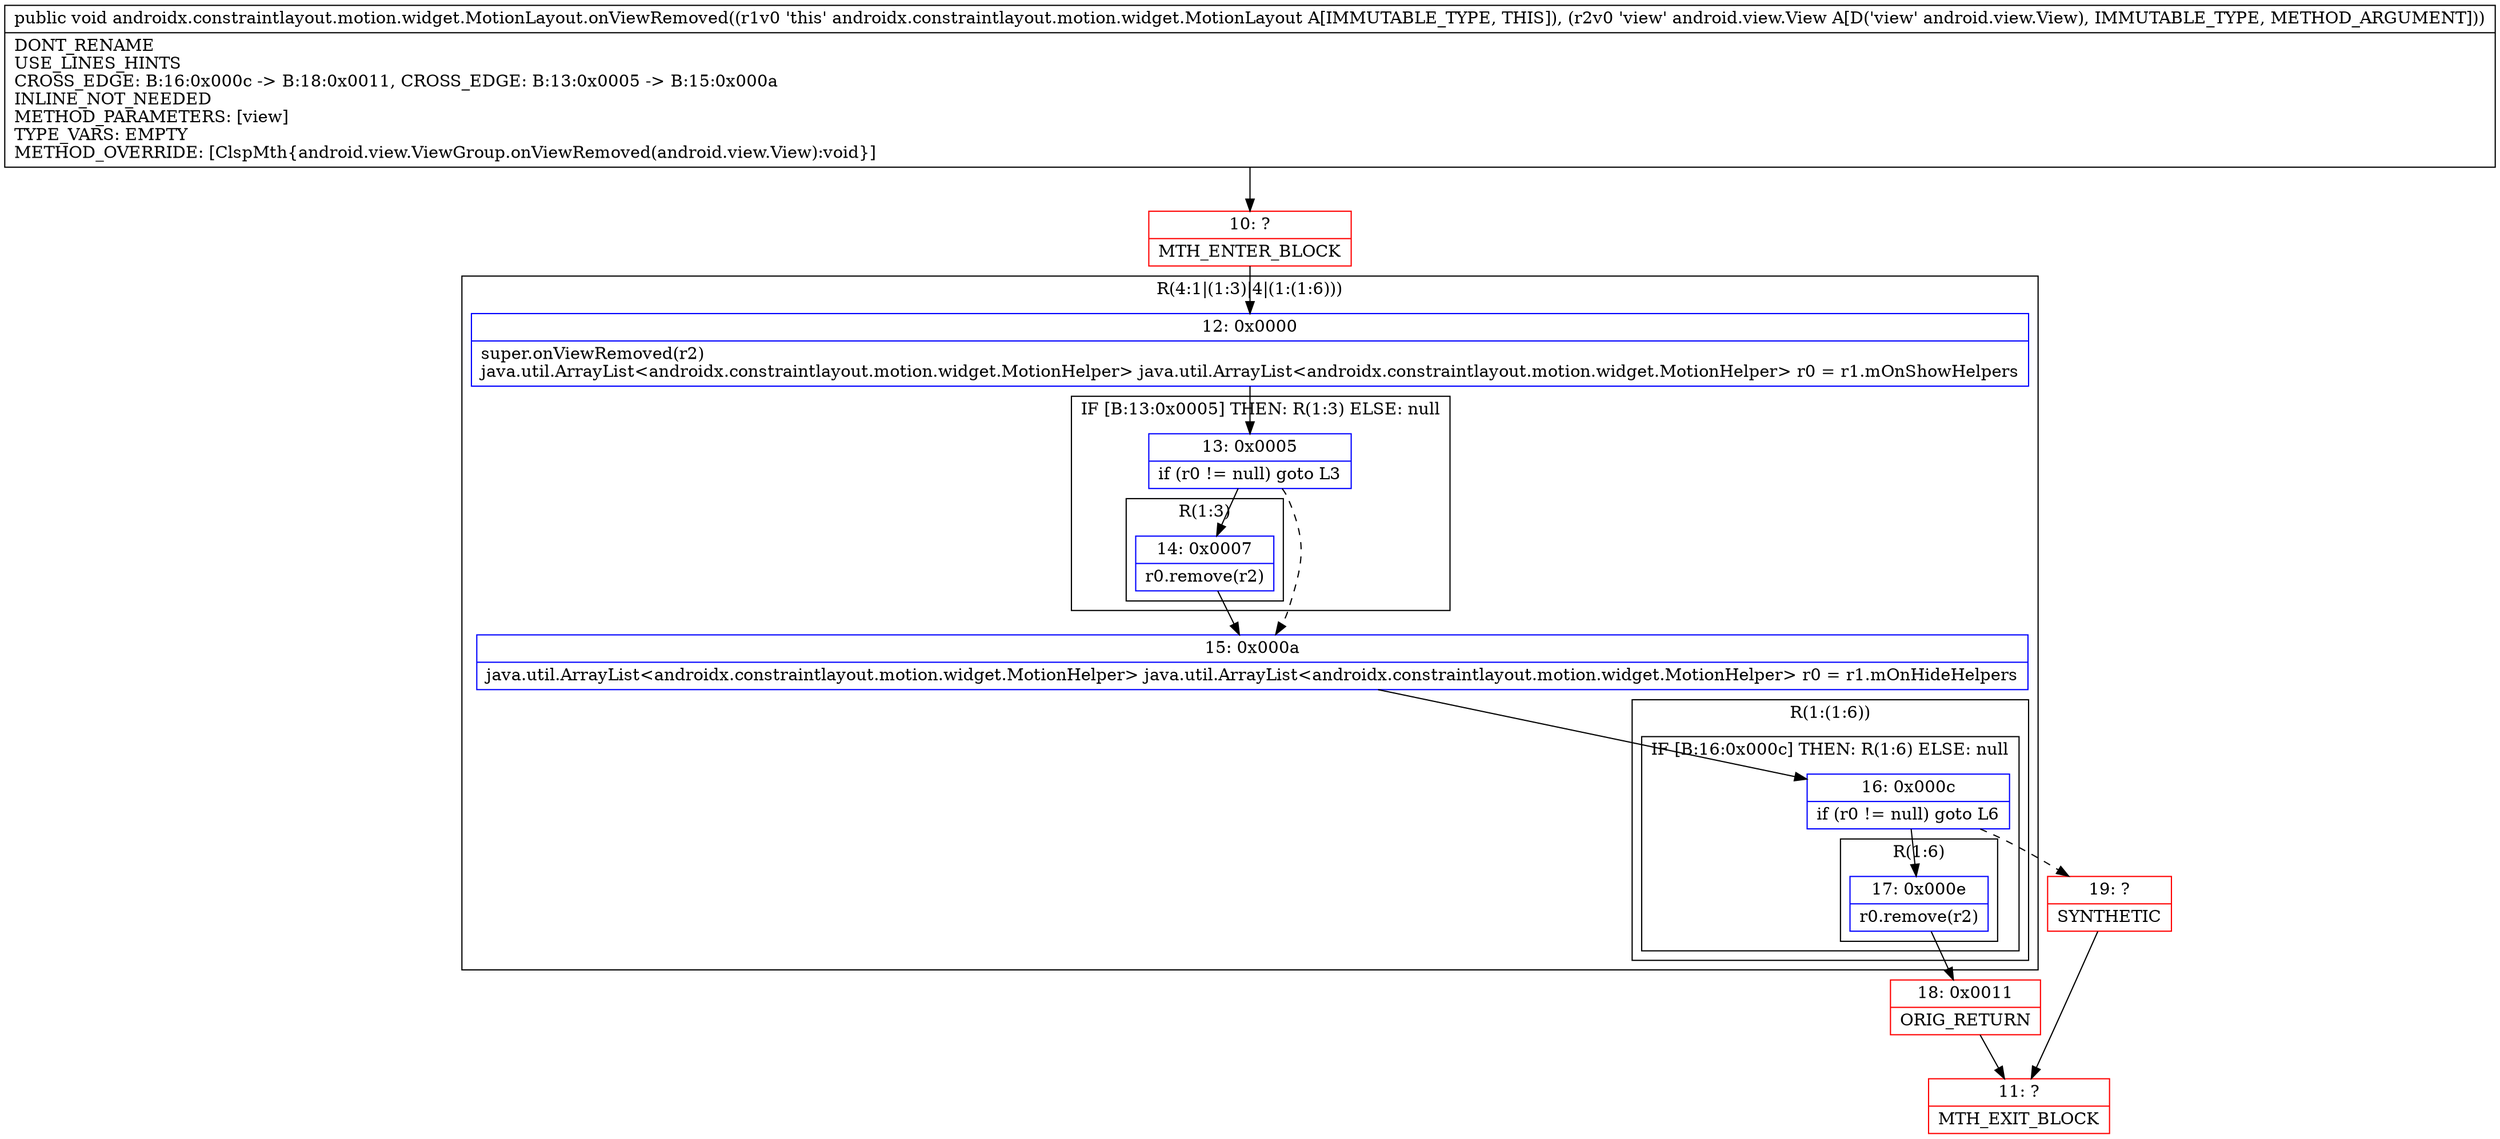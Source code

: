 digraph "CFG forandroidx.constraintlayout.motion.widget.MotionLayout.onViewRemoved(Landroid\/view\/View;)V" {
subgraph cluster_Region_180576674 {
label = "R(4:1|(1:3)|4|(1:(1:6)))";
node [shape=record,color=blue];
Node_12 [shape=record,label="{12\:\ 0x0000|super.onViewRemoved(r2)\ljava.util.ArrayList\<androidx.constraintlayout.motion.widget.MotionHelper\> java.util.ArrayList\<androidx.constraintlayout.motion.widget.MotionHelper\> r0 = r1.mOnShowHelpers\l}"];
subgraph cluster_IfRegion_1328540615 {
label = "IF [B:13:0x0005] THEN: R(1:3) ELSE: null";
node [shape=record,color=blue];
Node_13 [shape=record,label="{13\:\ 0x0005|if (r0 != null) goto L3\l}"];
subgraph cluster_Region_710257708 {
label = "R(1:3)";
node [shape=record,color=blue];
Node_14 [shape=record,label="{14\:\ 0x0007|r0.remove(r2)\l}"];
}
}
Node_15 [shape=record,label="{15\:\ 0x000a|java.util.ArrayList\<androidx.constraintlayout.motion.widget.MotionHelper\> java.util.ArrayList\<androidx.constraintlayout.motion.widget.MotionHelper\> r0 = r1.mOnHideHelpers\l}"];
subgraph cluster_Region_409437181 {
label = "R(1:(1:6))";
node [shape=record,color=blue];
subgraph cluster_IfRegion_366383094 {
label = "IF [B:16:0x000c] THEN: R(1:6) ELSE: null";
node [shape=record,color=blue];
Node_16 [shape=record,label="{16\:\ 0x000c|if (r0 != null) goto L6\l}"];
subgraph cluster_Region_76096159 {
label = "R(1:6)";
node [shape=record,color=blue];
Node_17 [shape=record,label="{17\:\ 0x000e|r0.remove(r2)\l}"];
}
}
}
}
Node_10 [shape=record,color=red,label="{10\:\ ?|MTH_ENTER_BLOCK\l}"];
Node_18 [shape=record,color=red,label="{18\:\ 0x0011|ORIG_RETURN\l}"];
Node_11 [shape=record,color=red,label="{11\:\ ?|MTH_EXIT_BLOCK\l}"];
Node_19 [shape=record,color=red,label="{19\:\ ?|SYNTHETIC\l}"];
MethodNode[shape=record,label="{public void androidx.constraintlayout.motion.widget.MotionLayout.onViewRemoved((r1v0 'this' androidx.constraintlayout.motion.widget.MotionLayout A[IMMUTABLE_TYPE, THIS]), (r2v0 'view' android.view.View A[D('view' android.view.View), IMMUTABLE_TYPE, METHOD_ARGUMENT]))  | DONT_RENAME\lUSE_LINES_HINTS\lCROSS_EDGE: B:16:0x000c \-\> B:18:0x0011, CROSS_EDGE: B:13:0x0005 \-\> B:15:0x000a\lINLINE_NOT_NEEDED\lMETHOD_PARAMETERS: [view]\lTYPE_VARS: EMPTY\lMETHOD_OVERRIDE: [ClspMth\{android.view.ViewGroup.onViewRemoved(android.view.View):void\}]\l}"];
MethodNode -> Node_10;Node_12 -> Node_13;
Node_13 -> Node_14;
Node_13 -> Node_15[style=dashed];
Node_14 -> Node_15;
Node_15 -> Node_16;
Node_16 -> Node_17;
Node_16 -> Node_19[style=dashed];
Node_17 -> Node_18;
Node_10 -> Node_12;
Node_18 -> Node_11;
Node_19 -> Node_11;
}

